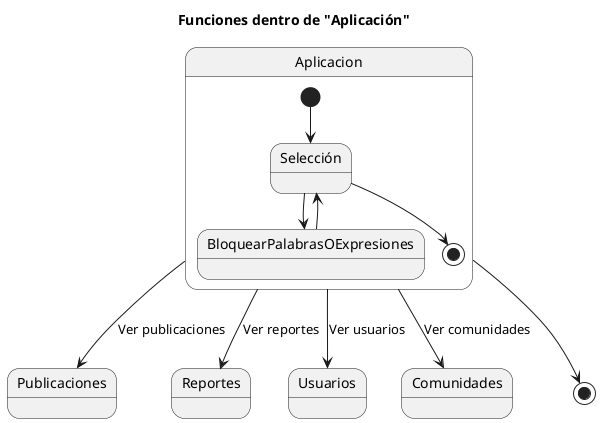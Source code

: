 @startuml
title Funciones dentro de "Aplicación"

state Aplicacion {
  [*] --> Selección
  Selección --> BloquearPalabrasOExpresiones
  BloquearPalabrasOExpresiones --> Selección

  Selección --> [*]
}

Aplicacion --> Publicaciones:Ver publicaciones
Aplicacion --> Reportes: Ver reportes
Aplicacion --> Usuarios: Ver usuarios
Aplicacion --> Comunidades: Ver comunidades
Aplicacion --> [*]
@enduml
